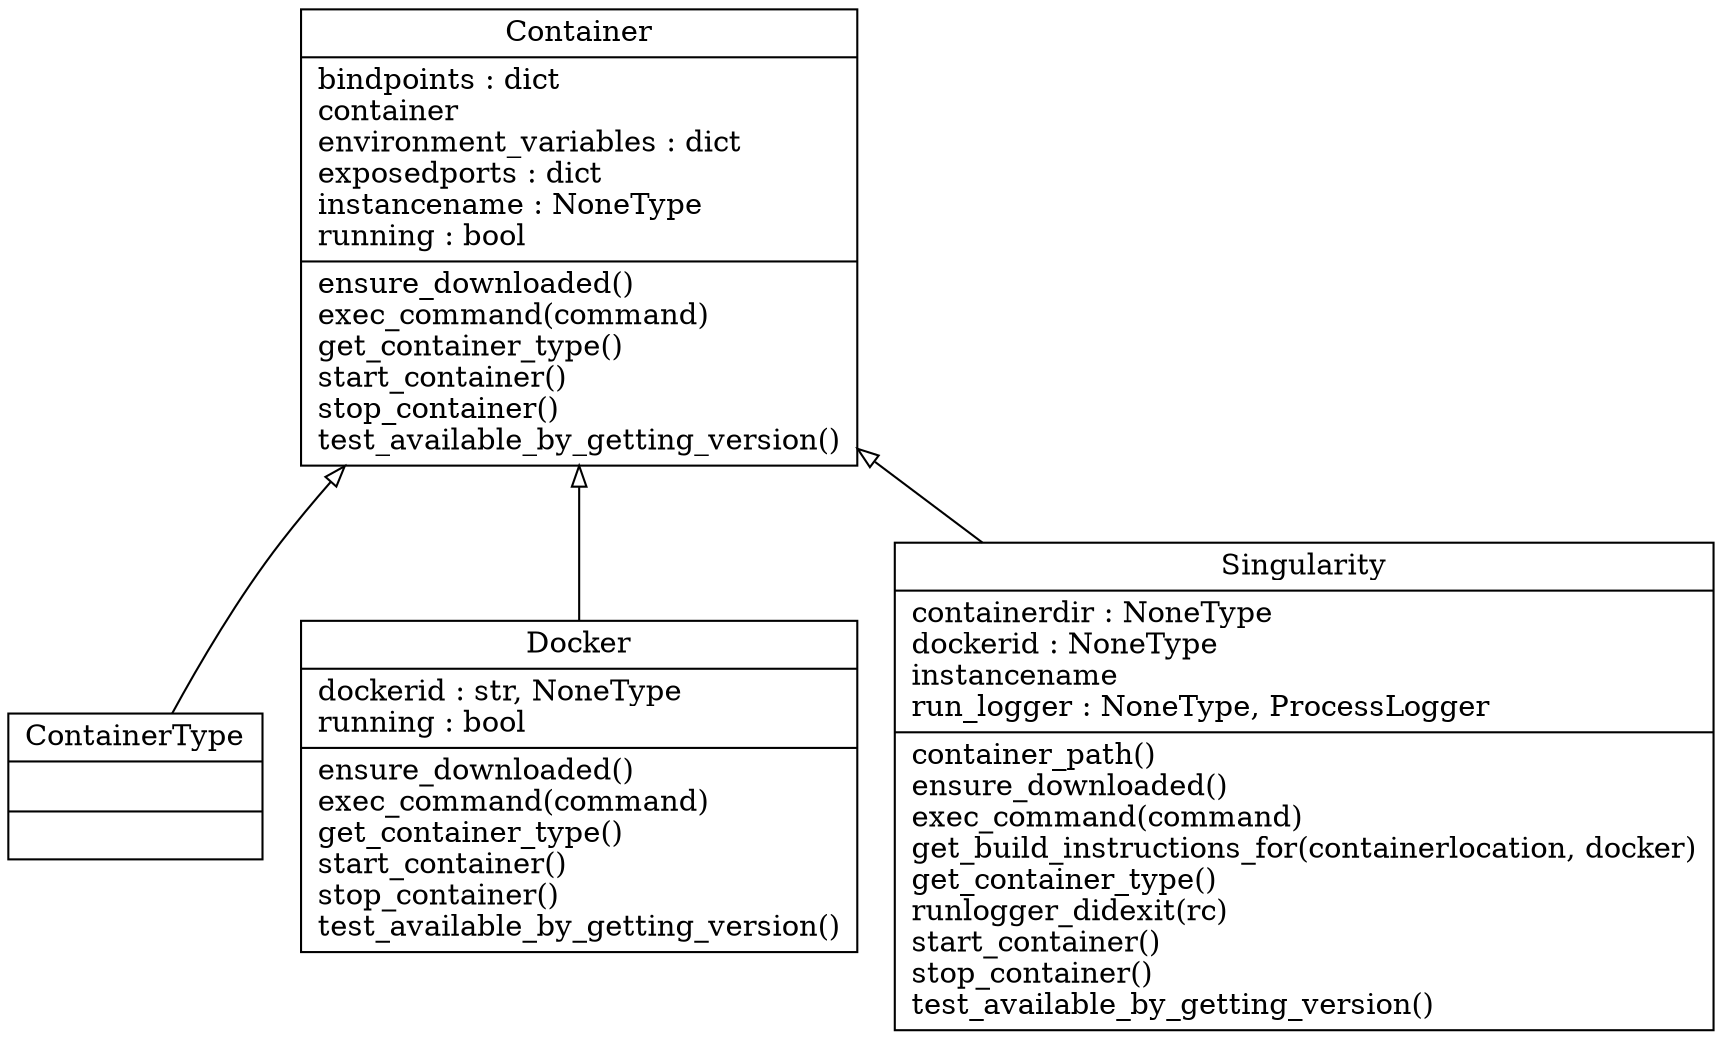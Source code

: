 digraph "classes_janis_assistant_container" {
charset="utf-8"
rankdir=BT

"18" [label="{Container|bindpoints : dict\lcontainer\lenvironment_variables : dict\lexposedports : dict\linstancename : NoneType\lrunning : bool\l|ensure_downloaded()\lexec_command(command)\lget_container_type()\lstart_container()\lstop_container()\ltest_available_by_getting_version()\l}", shape="record"];
"23" [label="{ContainerType|\l|}", shape="record"];
"41" [label="{Docker|dockerid : str, NoneType\lrunning : bool\l|ensure_downloaded()\lexec_command(command)\lget_container_type()\lstart_container()\lstop_container()\ltest_available_by_getting_version()\l}", shape="record"];
"110" [label="{Singularity|containerdir : NoneType\ldockerid : NoneType\linstancename\lrun_logger : NoneType, ProcessLogger\l|container_path()\lensure_downloaded()\lexec_command(command)\lget_build_instructions_for(containerlocation, docker)\lget_container_type()\lrunlogger_didexit(rc)\lstart_container()\lstop_container()\ltest_available_by_getting_version()\l}", shape="record"];

# Containers
"41" -> "18" [arrowhead="empty", arrowtail="none"];
"23" -> "18" [arrowhead="empty", arrowtail="none"];
"110" -> "18" [arrowhead="empty", arrowtail="none"];

}